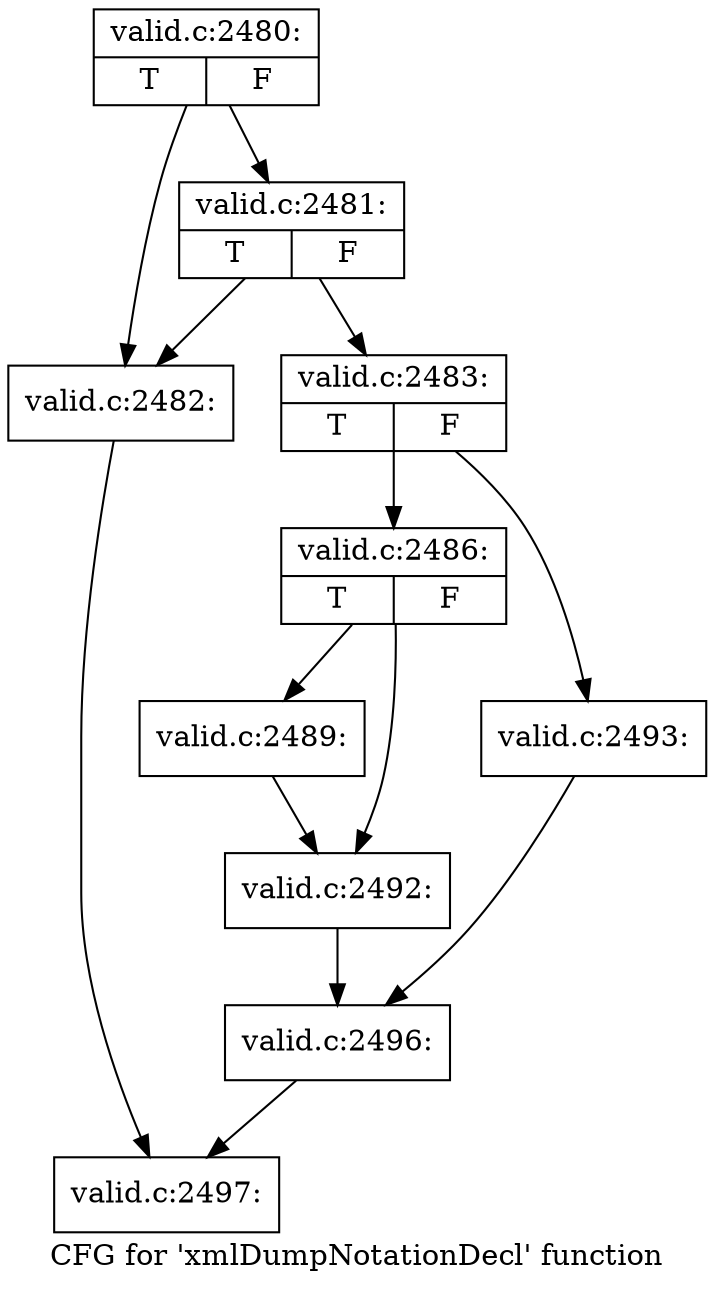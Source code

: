 digraph "CFG for 'xmlDumpNotationDecl' function" {
	label="CFG for 'xmlDumpNotationDecl' function";

	Node0x4fc17a0 [shape=record,label="{valid.c:2480:|{<s0>T|<s1>F}}"];
	Node0x4fc17a0 -> Node0x4fc0c50;
	Node0x4fc17a0 -> Node0x4fc0cf0;
	Node0x4fc0cf0 [shape=record,label="{valid.c:2481:|{<s0>T|<s1>F}}"];
	Node0x4fc0cf0 -> Node0x4fc0c50;
	Node0x4fc0cf0 -> Node0x4fc0ca0;
	Node0x4fc0c50 [shape=record,label="{valid.c:2482:}"];
	Node0x4fc0c50 -> Node0x4fb6330;
	Node0x4fc0ca0 [shape=record,label="{valid.c:2483:|{<s0>T|<s1>F}}"];
	Node0x4fc0ca0 -> Node0x4f44450;
	Node0x4fc0ca0 -> Node0x4f444f0;
	Node0x4f44450 [shape=record,label="{valid.c:2486:|{<s0>T|<s1>F}}"];
	Node0x4f44450 -> Node0x4f44fc0;
	Node0x4f44450 -> Node0x4f45010;
	Node0x4f44fc0 [shape=record,label="{valid.c:2489:}"];
	Node0x4f44fc0 -> Node0x4f45010;
	Node0x4f45010 [shape=record,label="{valid.c:2492:}"];
	Node0x4f45010 -> Node0x4f444a0;
	Node0x4f444f0 [shape=record,label="{valid.c:2493:}"];
	Node0x4f444f0 -> Node0x4f444a0;
	Node0x4f444a0 [shape=record,label="{valid.c:2496:}"];
	Node0x4f444a0 -> Node0x4fb6330;
	Node0x4fb6330 [shape=record,label="{valid.c:2497:}"];
}
